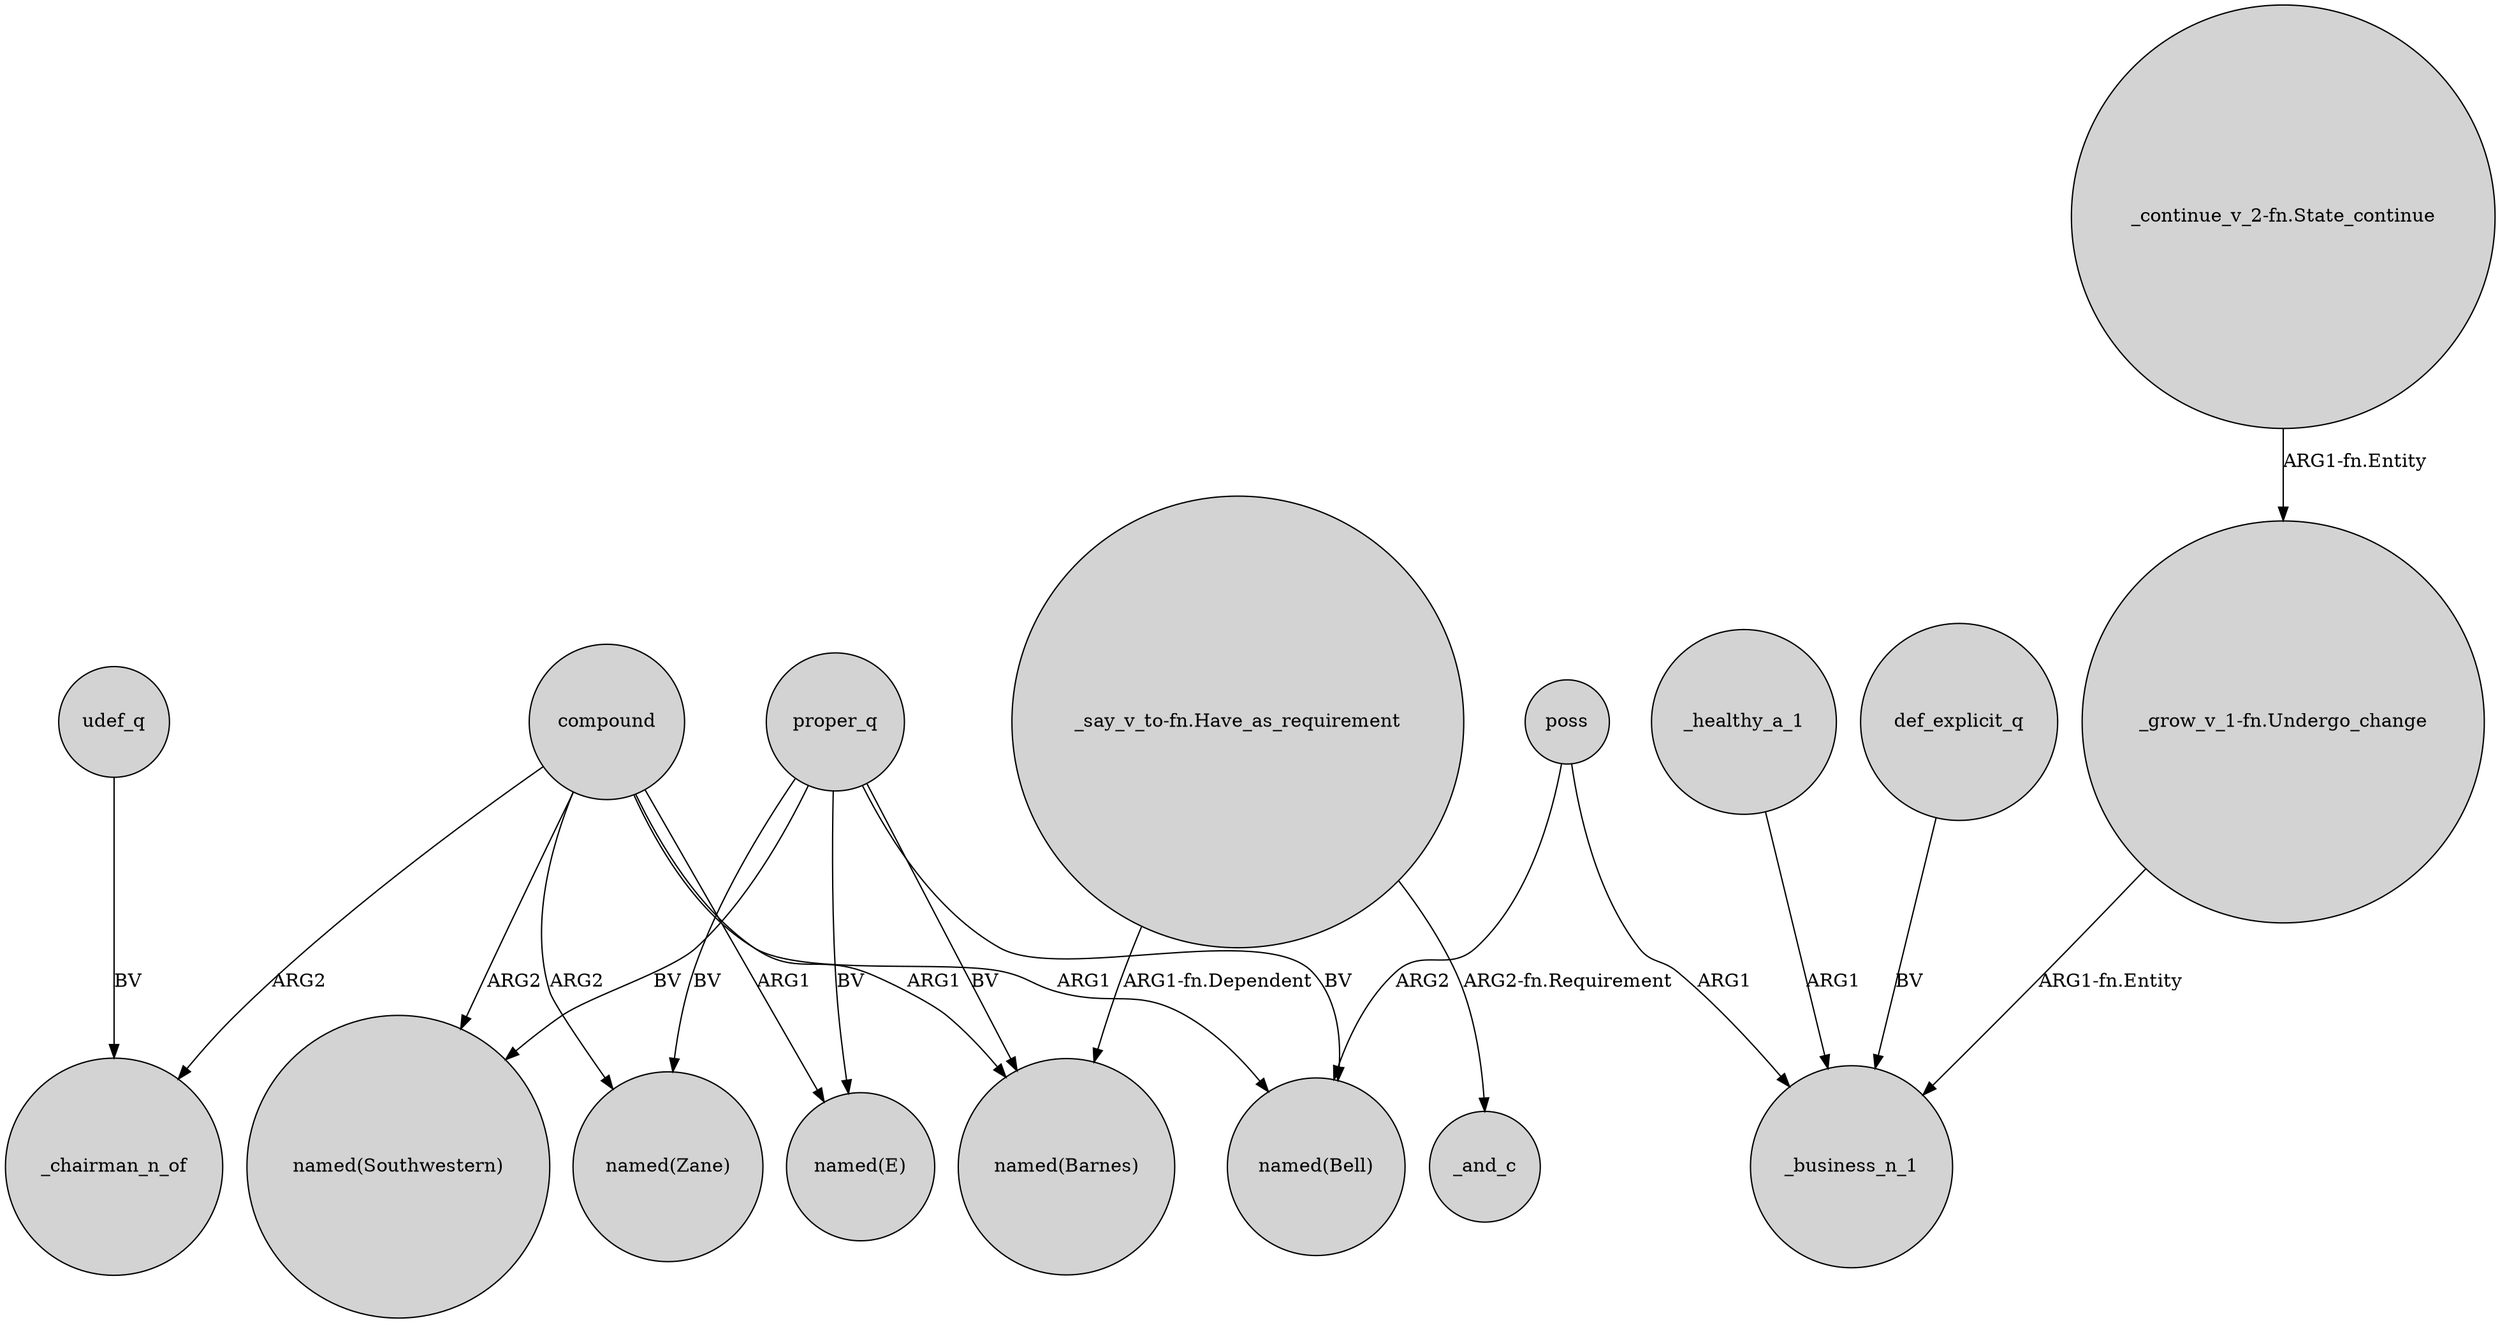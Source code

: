 digraph {
	node [shape=circle style=filled]
	compound -> _chairman_n_of [label=ARG2]
	def_explicit_q -> _business_n_1 [label=BV]
	compound -> "named(Barnes)" [label=ARG1]
	poss -> _business_n_1 [label=ARG1]
	udef_q -> _chairman_n_of [label=BV]
	compound -> "named(Bell)" [label=ARG1]
	compound -> "named(E)" [label=ARG1]
	proper_q -> "named(Zane)" [label=BV]
	"_continue_v_2-fn.State_continue" -> "_grow_v_1-fn.Undergo_change" [label="ARG1-fn.Entity"]
	compound -> "named(Zane)" [label=ARG2]
	poss -> "named(Bell)" [label=ARG2]
	proper_q -> "named(Bell)" [label=BV]
	proper_q -> "named(Barnes)" [label=BV]
	"_say_v_to-fn.Have_as_requirement" -> _and_c [label="ARG2-fn.Requirement"]
	"_grow_v_1-fn.Undergo_change" -> _business_n_1 [label="ARG1-fn.Entity"]
	compound -> "named(Southwestern)" [label=ARG2]
	"_say_v_to-fn.Have_as_requirement" -> "named(Barnes)" [label="ARG1-fn.Dependent"]
	proper_q -> "named(Southwestern)" [label=BV]
	_healthy_a_1 -> _business_n_1 [label=ARG1]
	proper_q -> "named(E)" [label=BV]
}

